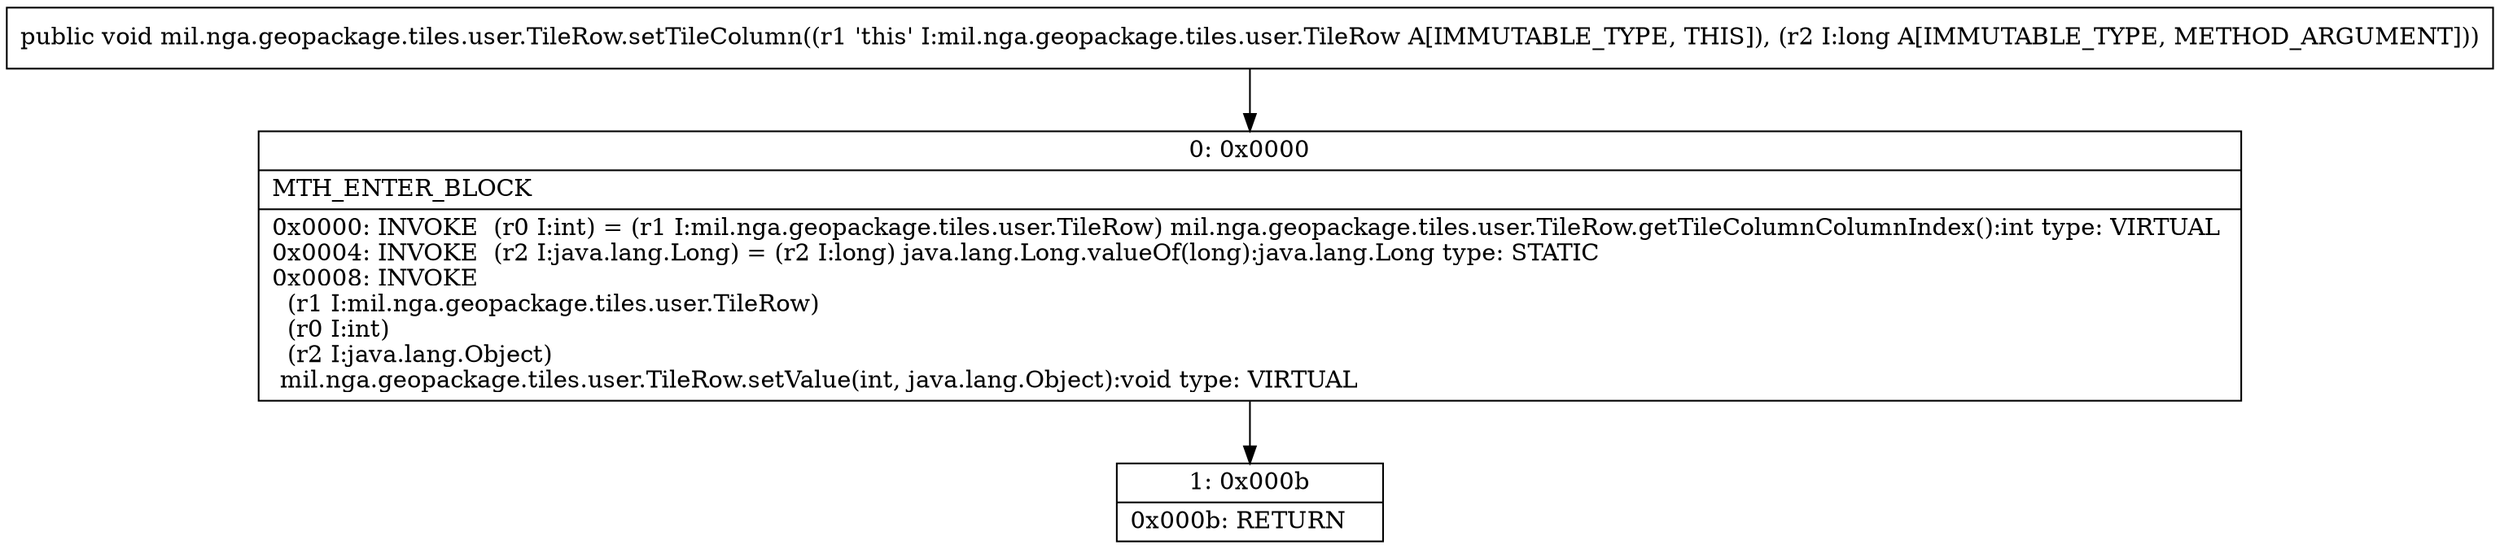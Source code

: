 digraph "CFG formil.nga.geopackage.tiles.user.TileRow.setTileColumn(J)V" {
Node_0 [shape=record,label="{0\:\ 0x0000|MTH_ENTER_BLOCK\l|0x0000: INVOKE  (r0 I:int) = (r1 I:mil.nga.geopackage.tiles.user.TileRow) mil.nga.geopackage.tiles.user.TileRow.getTileColumnColumnIndex():int type: VIRTUAL \l0x0004: INVOKE  (r2 I:java.lang.Long) = (r2 I:long) java.lang.Long.valueOf(long):java.lang.Long type: STATIC \l0x0008: INVOKE  \l  (r1 I:mil.nga.geopackage.tiles.user.TileRow)\l  (r0 I:int)\l  (r2 I:java.lang.Object)\l mil.nga.geopackage.tiles.user.TileRow.setValue(int, java.lang.Object):void type: VIRTUAL \l}"];
Node_1 [shape=record,label="{1\:\ 0x000b|0x000b: RETURN   \l}"];
MethodNode[shape=record,label="{public void mil.nga.geopackage.tiles.user.TileRow.setTileColumn((r1 'this' I:mil.nga.geopackage.tiles.user.TileRow A[IMMUTABLE_TYPE, THIS]), (r2 I:long A[IMMUTABLE_TYPE, METHOD_ARGUMENT])) }"];
MethodNode -> Node_0;
Node_0 -> Node_1;
}

